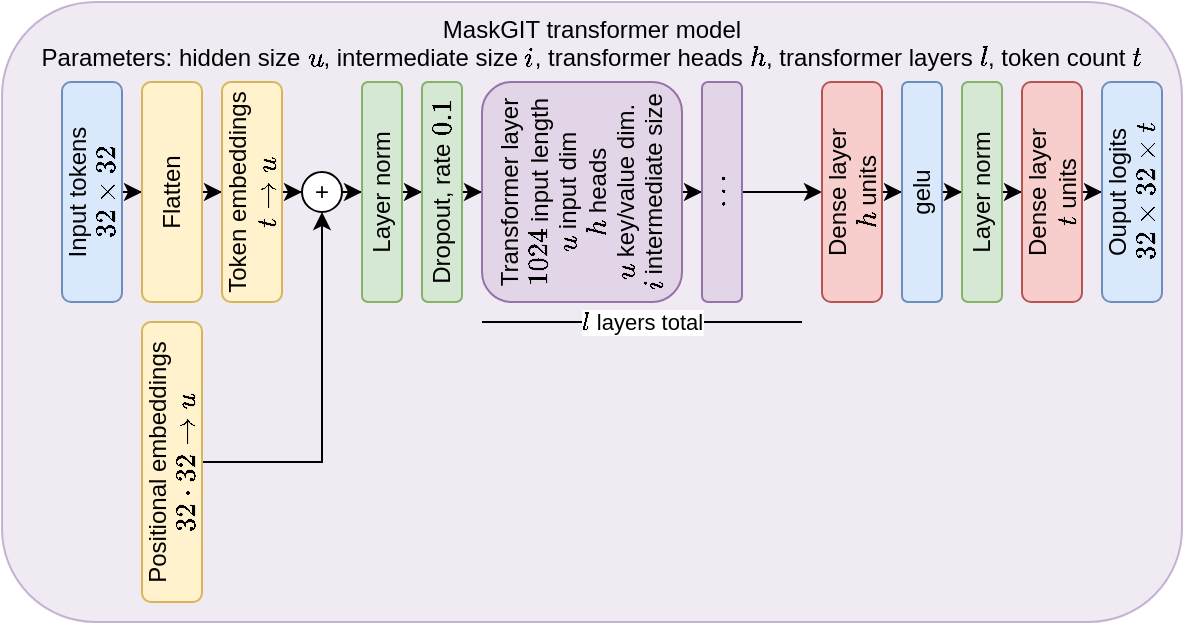 <mxfile version="21.2.1" type="device">
  <diagram name="Page-1" id="RpvL2VfRRBLgs9tXxbWa">
    <mxGraphModel dx="792" dy="1180" grid="1" gridSize="10" guides="1" tooltips="1" connect="1" arrows="1" fold="1" page="1" pageScale="1" pageWidth="3300" pageHeight="4681" math="1" shadow="0">
      <root>
        <mxCell id="0" />
        <mxCell id="1" parent="0" />
        <mxCell id="-ReKAeFo25wn6_mvwk_p-16" value="MaskGIT transformer model&lt;br&gt;Parameters: hidden size \(u\), intermediate size \(i\), transformer heads \(h\), transformer layers \(l\), token count \(t\)" style="rounded=1;whiteSpace=wrap;html=1;verticalAlign=top;fillColor=#e1d5e7;strokeColor=#9673a6;opacity=50;movable=1;resizable=1;rotatable=1;deletable=1;editable=1;locked=0;connectable=1;" parent="1" vertex="1">
          <mxGeometry x="30" y="40" width="590" height="310" as="geometry" />
        </mxCell>
        <mxCell id="-ReKAeFo25wn6_mvwk_p-4" style="edgeStyle=orthogonalEdgeStyle;rounded=0;orthogonalLoop=1;jettySize=auto;html=1;" parent="1" source="-ReKAeFo25wn6_mvwk_p-1" target="-ReKAeFo25wn6_mvwk_p-14" edge="1">
          <mxGeometry relative="1" as="geometry" />
        </mxCell>
        <mxCell id="-ReKAeFo25wn6_mvwk_p-1" value="Input tokens&lt;br&gt;\(32 \times 32\)" style="rounded=1;whiteSpace=wrap;html=1;horizontal=0;fillColor=#dae8fc;strokeColor=#6c8ebf;" parent="1" vertex="1">
          <mxGeometry x="60" y="80" width="30" height="110" as="geometry" />
        </mxCell>
        <mxCell id="-ReKAeFo25wn6_mvwk_p-7" style="edgeStyle=orthogonalEdgeStyle;rounded=0;orthogonalLoop=1;jettySize=auto;html=1;entryX=0.5;entryY=1;entryDx=0;entryDy=0;" parent="1" source="-ReKAeFo25wn6_mvwk_p-2" target="-ReKAeFo25wn6_mvwk_p-5" edge="1">
          <mxGeometry relative="1" as="geometry" />
        </mxCell>
        <mxCell id="-ReKAeFo25wn6_mvwk_p-2" value="Positional embeddings&lt;br&gt;\(32 \cdot 32\rightarrow u\)" style="rounded=1;whiteSpace=wrap;html=1;horizontal=0;fillColor=#fff2cc;strokeColor=#d6b656;" parent="1" vertex="1">
          <mxGeometry x="100" y="200" width="30" height="140" as="geometry" />
        </mxCell>
        <mxCell id="-ReKAeFo25wn6_mvwk_p-6" style="edgeStyle=orthogonalEdgeStyle;rounded=0;orthogonalLoop=1;jettySize=auto;html=1;" parent="1" source="-ReKAeFo25wn6_mvwk_p-3" target="-ReKAeFo25wn6_mvwk_p-5" edge="1">
          <mxGeometry relative="1" as="geometry" />
        </mxCell>
        <mxCell id="-ReKAeFo25wn6_mvwk_p-9" style="edgeStyle=orthogonalEdgeStyle;rounded=0;orthogonalLoop=1;jettySize=auto;html=1;" parent="1" source="-ReKAeFo25wn6_mvwk_p-5" target="-ReKAeFo25wn6_mvwk_p-8" edge="1">
          <mxGeometry relative="1" as="geometry" />
        </mxCell>
        <mxCell id="-ReKAeFo25wn6_mvwk_p-5" value="+" style="ellipse;whiteSpace=wrap;html=1;aspect=fixed;" parent="1" vertex="1">
          <mxGeometry x="180" y="125" width="20" height="20" as="geometry" />
        </mxCell>
        <mxCell id="-ReKAeFo25wn6_mvwk_p-11" style="edgeStyle=orthogonalEdgeStyle;rounded=0;orthogonalLoop=1;jettySize=auto;html=1;" parent="1" source="-ReKAeFo25wn6_mvwk_p-8" target="-ReKAeFo25wn6_mvwk_p-10" edge="1">
          <mxGeometry relative="1" as="geometry" />
        </mxCell>
        <mxCell id="-ReKAeFo25wn6_mvwk_p-8" value="Layer norm" style="rounded=1;whiteSpace=wrap;html=1;horizontal=0;fillColor=#d5e8d4;strokeColor=#82b366;" parent="1" vertex="1">
          <mxGeometry x="210" y="80" width="20" height="110" as="geometry" />
        </mxCell>
        <mxCell id="-ReKAeFo25wn6_mvwk_p-13" style="edgeStyle=orthogonalEdgeStyle;rounded=0;orthogonalLoop=1;jettySize=auto;html=1;" parent="1" source="-ReKAeFo25wn6_mvwk_p-10" target="-ReKAeFo25wn6_mvwk_p-12" edge="1">
          <mxGeometry relative="1" as="geometry" />
        </mxCell>
        <mxCell id="-ReKAeFo25wn6_mvwk_p-10" value="Dropout, rate \(0.1\)" style="rounded=1;whiteSpace=wrap;html=1;horizontal=0;fillColor=#d5e8d4;strokeColor=#82b366;" parent="1" vertex="1">
          <mxGeometry x="240" y="80" width="20" height="110" as="geometry" />
        </mxCell>
        <mxCell id="-ReKAeFo25wn6_mvwk_p-18" value="" style="edgeStyle=orthogonalEdgeStyle;rounded=0;orthogonalLoop=1;jettySize=auto;html=1;" parent="1" source="-ReKAeFo25wn6_mvwk_p-12" target="-ReKAeFo25wn6_mvwk_p-17" edge="1">
          <mxGeometry relative="1" as="geometry" />
        </mxCell>
        <mxCell id="-ReKAeFo25wn6_mvwk_p-12" value="Transformer layer&lt;br&gt;\(1024\) input length&lt;br&gt;\(u\) input dim&lt;br&gt;\(h\) heads&lt;br&gt;\(u\) key/value dim.&lt;br&gt;\(i\) intermediate size" style="rounded=1;whiteSpace=wrap;html=1;horizontal=0;fillColor=#e1d5e7;strokeColor=#9673a6;" parent="1" vertex="1">
          <mxGeometry x="270" y="80" width="100" height="110" as="geometry" />
        </mxCell>
        <mxCell id="-ReKAeFo25wn6_mvwk_p-15" style="edgeStyle=orthogonalEdgeStyle;rounded=0;orthogonalLoop=1;jettySize=auto;html=1;" parent="1" source="-ReKAeFo25wn6_mvwk_p-14" target="-ReKAeFo25wn6_mvwk_p-3" edge="1">
          <mxGeometry relative="1" as="geometry" />
        </mxCell>
        <mxCell id="-ReKAeFo25wn6_mvwk_p-14" value="Flatten" style="rounded=1;whiteSpace=wrap;html=1;horizontal=0;fillColor=#fff2cc;strokeColor=#d6b656;" parent="1" vertex="1">
          <mxGeometry x="100" y="80" width="30" height="110" as="geometry" />
        </mxCell>
        <mxCell id="-ReKAeFo25wn6_mvwk_p-3" value="Token embeddings&lt;br&gt;\(t \rightarrow u \)" style="rounded=1;whiteSpace=wrap;html=1;horizontal=0;fillColor=#fff2cc;strokeColor=#d6b656;" parent="1" vertex="1">
          <mxGeometry x="140" y="80" width="30" height="110" as="geometry" />
        </mxCell>
        <mxCell id="-ReKAeFo25wn6_mvwk_p-23" style="edgeStyle=orthogonalEdgeStyle;rounded=0;orthogonalLoop=1;jettySize=auto;html=1;" parent="1" source="-ReKAeFo25wn6_mvwk_p-17" target="-ReKAeFo25wn6_mvwk_p-21" edge="1">
          <mxGeometry relative="1" as="geometry" />
        </mxCell>
        <mxCell id="-ReKAeFo25wn6_mvwk_p-17" value="\( \cdots \)" style="whiteSpace=wrap;html=1;fillColor=#e1d5e7;strokeColor=#9673a6;rounded=1;horizontal=0;" parent="1" vertex="1">
          <mxGeometry x="380" y="80" width="20" height="110" as="geometry" />
        </mxCell>
        <mxCell id="-ReKAeFo25wn6_mvwk_p-19" value="" style="endArrow=none;html=1;rounded=0;" parent="1" edge="1">
          <mxGeometry width="50" height="50" relative="1" as="geometry">
            <mxPoint x="270" y="200" as="sourcePoint" />
            <mxPoint x="430" y="200" as="targetPoint" />
          </mxGeometry>
        </mxCell>
        <mxCell id="-ReKAeFo25wn6_mvwk_p-20" value="\(l\) layers total" style="edgeLabel;html=1;align=center;verticalAlign=middle;resizable=0;points=[];labelBackgroundColor=default;" parent="-ReKAeFo25wn6_mvwk_p-19" vertex="1" connectable="0">
          <mxGeometry x="0.226" relative="1" as="geometry">
            <mxPoint x="-18" as="offset" />
          </mxGeometry>
        </mxCell>
        <mxCell id="-ReKAeFo25wn6_mvwk_p-25" style="edgeStyle=orthogonalEdgeStyle;rounded=0;orthogonalLoop=1;jettySize=auto;html=1;" parent="1" source="-ReKAeFo25wn6_mvwk_p-21" target="-ReKAeFo25wn6_mvwk_p-24" edge="1">
          <mxGeometry relative="1" as="geometry" />
        </mxCell>
        <mxCell id="-ReKAeFo25wn6_mvwk_p-21" value="Dense layer&lt;br&gt;\(h\) units" style="whiteSpace=wrap;html=1;fillColor=#f8cecc;strokeColor=#b85450;rounded=1;horizontal=0;" parent="1" vertex="1">
          <mxGeometry x="440" y="80" width="30" height="110" as="geometry" />
        </mxCell>
        <mxCell id="-ReKAeFo25wn6_mvwk_p-28" style="edgeStyle=orthogonalEdgeStyle;rounded=0;orthogonalLoop=1;jettySize=auto;html=1;" parent="1" source="-ReKAeFo25wn6_mvwk_p-24" target="-ReKAeFo25wn6_mvwk_p-27" edge="1">
          <mxGeometry relative="1" as="geometry" />
        </mxCell>
        <mxCell id="-ReKAeFo25wn6_mvwk_p-24" value="gelu" style="rounded=1;whiteSpace=wrap;html=1;horizontal=0;fillColor=#dae8fc;strokeColor=#6c8ebf;" parent="1" vertex="1">
          <mxGeometry x="480" y="80" width="20" height="110" as="geometry" />
        </mxCell>
        <mxCell id="-ReKAeFo25wn6_mvwk_p-31" style="edgeStyle=orthogonalEdgeStyle;rounded=0;orthogonalLoop=1;jettySize=auto;html=1;" parent="1" source="-ReKAeFo25wn6_mvwk_p-26" target="-ReKAeFo25wn6_mvwk_p-30" edge="1">
          <mxGeometry relative="1" as="geometry" />
        </mxCell>
        <mxCell id="-ReKAeFo25wn6_mvwk_p-29" style="edgeStyle=orthogonalEdgeStyle;rounded=0;orthogonalLoop=1;jettySize=auto;html=1;" parent="1" source="-ReKAeFo25wn6_mvwk_p-27" target="-ReKAeFo25wn6_mvwk_p-26" edge="1">
          <mxGeometry relative="1" as="geometry" />
        </mxCell>
        <mxCell id="-ReKAeFo25wn6_mvwk_p-27" value="Layer norm" style="rounded=1;whiteSpace=wrap;html=1;horizontal=0;fillColor=#d5e8d4;strokeColor=#82b366;" parent="1" vertex="1">
          <mxGeometry x="510" y="80" width="20" height="110" as="geometry" />
        </mxCell>
        <mxCell id="-ReKAeFo25wn6_mvwk_p-30" value="Ouput logits&lt;br&gt;\(32 \times 32 \times t\)" style="rounded=1;whiteSpace=wrap;html=1;horizontal=0;fillColor=#dae8fc;strokeColor=#6c8ebf;" parent="1" vertex="1">
          <mxGeometry x="580" y="80" width="30" height="110" as="geometry" />
        </mxCell>
        <mxCell id="-ReKAeFo25wn6_mvwk_p-26" value="Dense layer&lt;br&gt;\(t\) units" style="whiteSpace=wrap;html=1;fillColor=#f8cecc;strokeColor=#b85450;rounded=1;horizontal=0;" parent="1" vertex="1">
          <mxGeometry x="540" y="80" width="30" height="110" as="geometry" />
        </mxCell>
      </root>
    </mxGraphModel>
  </diagram>
</mxfile>
